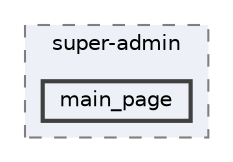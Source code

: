 digraph "resources/views/backend/super-admin/main_page"
{
 // LATEX_PDF_SIZE
  bgcolor="transparent";
  edge [fontname=Helvetica,fontsize=10,labelfontname=Helvetica,labelfontsize=10];
  node [fontname=Helvetica,fontsize=10,shape=box,height=0.2,width=0.4];
  compound=true
  subgraph clusterdir_5ed27aaffd68c879960ffdb4f2525a8a {
    graph [ bgcolor="#edf0f7", pencolor="grey50", label="super-admin", fontname=Helvetica,fontsize=10 style="filled,dashed", URL="dir_5ed27aaffd68c879960ffdb4f2525a8a.html",tooltip=""]
  dir_0bd22a6e1dacac6cf28290fb34c28d68 [label="main_page", fillcolor="#edf0f7", color="grey25", style="filled,bold", URL="dir_0bd22a6e1dacac6cf28290fb34c28d68.html",tooltip=""];
  }
}
